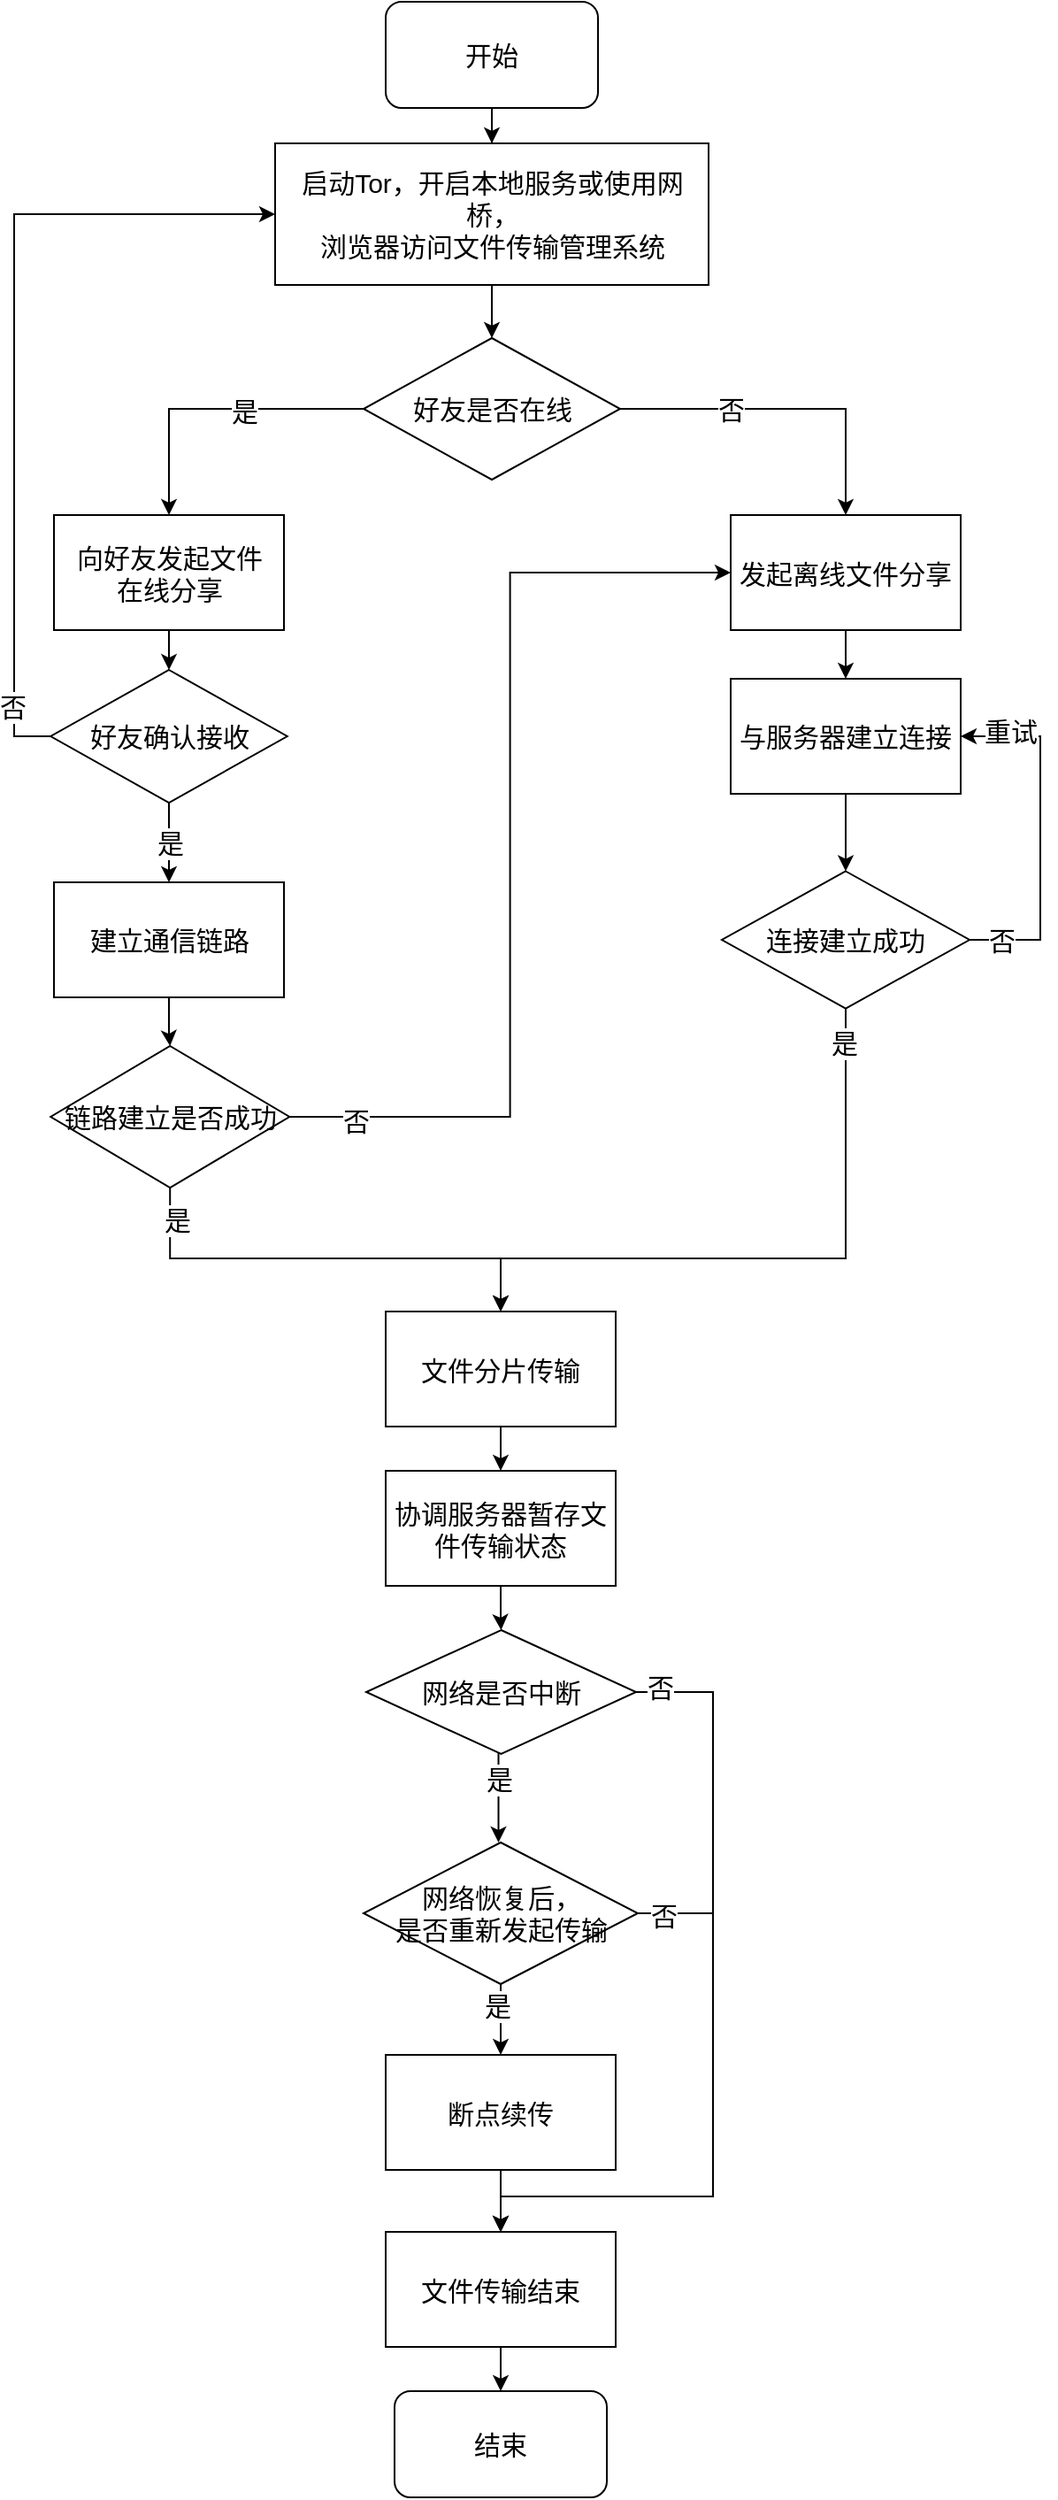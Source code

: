 <mxfile version="14.5.10" type="github">
  <diagram id="kkxicVWJ4khZdMPzZSkg" name="Page-1">
    <mxGraphModel dx="910" dy="591" grid="1" gridSize="10" guides="1" tooltips="1" connect="1" arrows="1" fold="1" page="1" pageScale="1" pageWidth="1654" pageHeight="2336" math="0" shadow="0">
      <root>
        <mxCell id="0" />
        <mxCell id="1" parent="0" />
        <mxCell id="E08MiePJ2XD23bQXPZum-11" value="" style="edgeStyle=orthogonalEdgeStyle;rounded=0;orthogonalLoop=1;jettySize=auto;html=1;fontSize=15;" edge="1" parent="1" source="E08MiePJ2XD23bQXPZum-1" target="E08MiePJ2XD23bQXPZum-10">
          <mxGeometry relative="1" as="geometry" />
        </mxCell>
        <mxCell id="E08MiePJ2XD23bQXPZum-1" value="开始" style="rounded=1;whiteSpace=wrap;html=1;fontSize=15;" vertex="1" parent="1">
          <mxGeometry x="370" y="130" width="120" height="60" as="geometry" />
        </mxCell>
        <mxCell id="E08MiePJ2XD23bQXPZum-73" value="" style="edgeStyle=orthogonalEdgeStyle;rounded=0;orthogonalLoop=1;jettySize=auto;html=1;fontSize=15;" edge="1" parent="1" source="E08MiePJ2XD23bQXPZum-10" target="E08MiePJ2XD23bQXPZum-12">
          <mxGeometry relative="1" as="geometry" />
        </mxCell>
        <mxCell id="E08MiePJ2XD23bQXPZum-10" value="启动Tor，开启本地服务或使用网桥，&lt;br style=&quot;font-size: 15px;&quot;&gt;浏览器访问文件传输管理系统" style="rounded=0;whiteSpace=wrap;html=1;fontSize=15;" vertex="1" parent="1">
          <mxGeometry x="307.5" y="210" width="245" height="80" as="geometry" />
        </mxCell>
        <mxCell id="E08MiePJ2XD23bQXPZum-15" value="" style="edgeStyle=orthogonalEdgeStyle;rounded=0;orthogonalLoop=1;jettySize=auto;html=1;fontSize=15;" edge="1" parent="1" source="E08MiePJ2XD23bQXPZum-12" target="E08MiePJ2XD23bQXPZum-14">
          <mxGeometry relative="1" as="geometry" />
        </mxCell>
        <mxCell id="E08MiePJ2XD23bQXPZum-16" value="是" style="edgeLabel;html=1;align=center;verticalAlign=middle;resizable=0;points=[];fontSize=15;" vertex="1" connectable="0" parent="E08MiePJ2XD23bQXPZum-15">
          <mxGeometry x="-0.2" y="1" relative="1" as="geometry">
            <mxPoint as="offset" />
          </mxGeometry>
        </mxCell>
        <mxCell id="E08MiePJ2XD23bQXPZum-19" value="" style="edgeStyle=orthogonalEdgeStyle;rounded=0;orthogonalLoop=1;jettySize=auto;html=1;fontSize=15;entryX=0.5;entryY=0;entryDx=0;entryDy=0;" edge="1" parent="1" source="E08MiePJ2XD23bQXPZum-12" target="E08MiePJ2XD23bQXPZum-18">
          <mxGeometry relative="1" as="geometry">
            <Array as="points">
              <mxPoint x="630" y="360" />
            </Array>
          </mxGeometry>
        </mxCell>
        <mxCell id="E08MiePJ2XD23bQXPZum-20" value="否" style="edgeLabel;html=1;align=center;verticalAlign=middle;resizable=0;points=[];fontSize=15;" vertex="1" connectable="0" parent="E08MiePJ2XD23bQXPZum-19">
          <mxGeometry x="-0.678" y="2" relative="1" as="geometry">
            <mxPoint x="32" y="2" as="offset" />
          </mxGeometry>
        </mxCell>
        <mxCell id="E08MiePJ2XD23bQXPZum-12" value="好友是否在线" style="rhombus;whiteSpace=wrap;html=1;rounded=0;fontSize=15;" vertex="1" parent="1">
          <mxGeometry x="357.5" y="320" width="145" height="80" as="geometry" />
        </mxCell>
        <mxCell id="E08MiePJ2XD23bQXPZum-22" value="" style="edgeStyle=orthogonalEdgeStyle;rounded=0;orthogonalLoop=1;jettySize=auto;html=1;fontSize=15;" edge="1" parent="1" source="E08MiePJ2XD23bQXPZum-14" target="E08MiePJ2XD23bQXPZum-21">
          <mxGeometry relative="1" as="geometry" />
        </mxCell>
        <mxCell id="E08MiePJ2XD23bQXPZum-14" value="向好友发起文件&lt;br style=&quot;font-size: 15px;&quot;&gt;在线分享" style="rounded=0;whiteSpace=wrap;html=1;fontSize=15;" vertex="1" parent="1">
          <mxGeometry x="182.5" y="420" width="130" height="65" as="geometry" />
        </mxCell>
        <mxCell id="E08MiePJ2XD23bQXPZum-32" value="" style="edgeStyle=orthogonalEdgeStyle;rounded=0;orthogonalLoop=1;jettySize=auto;html=1;fontSize=15;" edge="1" parent="1" source="E08MiePJ2XD23bQXPZum-18" target="E08MiePJ2XD23bQXPZum-31">
          <mxGeometry relative="1" as="geometry" />
        </mxCell>
        <mxCell id="E08MiePJ2XD23bQXPZum-18" value="发起离线文件分享" style="whiteSpace=wrap;html=1;rounded=0;fontSize=15;" vertex="1" parent="1">
          <mxGeometry x="565" y="420" width="130" height="65" as="geometry" />
        </mxCell>
        <mxCell id="E08MiePJ2XD23bQXPZum-24" value="是" style="edgeStyle=orthogonalEdgeStyle;rounded=0;orthogonalLoop=1;jettySize=auto;html=1;fontSize=15;" edge="1" parent="1" source="E08MiePJ2XD23bQXPZum-21" target="E08MiePJ2XD23bQXPZum-23">
          <mxGeometry relative="1" as="geometry" />
        </mxCell>
        <mxCell id="E08MiePJ2XD23bQXPZum-67" style="edgeStyle=orthogonalEdgeStyle;rounded=0;orthogonalLoop=1;jettySize=auto;html=1;fontSize=15;entryX=0;entryY=0.5;entryDx=0;entryDy=0;" edge="1" parent="1" source="E08MiePJ2XD23bQXPZum-21" target="E08MiePJ2XD23bQXPZum-10">
          <mxGeometry relative="1" as="geometry">
            <mxPoint x="180" y="300" as="targetPoint" />
            <Array as="points">
              <mxPoint x="160" y="545" />
              <mxPoint x="160" y="250" />
            </Array>
          </mxGeometry>
        </mxCell>
        <mxCell id="E08MiePJ2XD23bQXPZum-68" value="否" style="edgeLabel;html=1;align=center;verticalAlign=middle;resizable=0;points=[];fontSize=15;" vertex="1" connectable="0" parent="E08MiePJ2XD23bQXPZum-67">
          <mxGeometry x="-0.839" y="1" relative="1" as="geometry">
            <mxPoint as="offset" />
          </mxGeometry>
        </mxCell>
        <mxCell id="E08MiePJ2XD23bQXPZum-21" value="好友确认接收" style="rhombus;whiteSpace=wrap;html=1;rounded=0;fontSize=15;" vertex="1" parent="1">
          <mxGeometry x="180.63" y="507.5" width="133.75" height="75" as="geometry" />
        </mxCell>
        <mxCell id="E08MiePJ2XD23bQXPZum-26" value="" style="edgeStyle=orthogonalEdgeStyle;rounded=0;orthogonalLoop=1;jettySize=auto;html=1;fontSize=15;" edge="1" parent="1" source="E08MiePJ2XD23bQXPZum-23" target="E08MiePJ2XD23bQXPZum-25">
          <mxGeometry relative="1" as="geometry" />
        </mxCell>
        <mxCell id="E08MiePJ2XD23bQXPZum-23" value="建立通信链路" style="whiteSpace=wrap;html=1;rounded=0;fontSize=15;" vertex="1" parent="1">
          <mxGeometry x="182.51" y="627.5" width="130" height="65" as="geometry" />
        </mxCell>
        <mxCell id="E08MiePJ2XD23bQXPZum-27" style="edgeStyle=orthogonalEdgeStyle;rounded=0;orthogonalLoop=1;jettySize=auto;html=1;entryX=0;entryY=0.5;entryDx=0;entryDy=0;fontSize=15;" edge="1" parent="1" source="E08MiePJ2XD23bQXPZum-25" target="E08MiePJ2XD23bQXPZum-18">
          <mxGeometry relative="1" as="geometry" />
        </mxCell>
        <mxCell id="E08MiePJ2XD23bQXPZum-28" value="否" style="edgeLabel;html=1;align=center;verticalAlign=middle;resizable=0;points=[];fontSize=15;" vertex="1" connectable="0" parent="E08MiePJ2XD23bQXPZum-27">
          <mxGeometry x="-0.866" y="-2" relative="1" as="geometry">
            <mxPoint as="offset" />
          </mxGeometry>
        </mxCell>
        <mxCell id="E08MiePJ2XD23bQXPZum-45" value="" style="edgeStyle=orthogonalEdgeStyle;rounded=0;orthogonalLoop=1;jettySize=auto;html=1;fontSize=15;entryX=0.5;entryY=0;entryDx=0;entryDy=0;" edge="1" parent="1" source="E08MiePJ2XD23bQXPZum-25" target="E08MiePJ2XD23bQXPZum-29">
          <mxGeometry relative="1" as="geometry">
            <Array as="points">
              <mxPoint x="248" y="840" />
              <mxPoint x="435" y="840" />
            </Array>
          </mxGeometry>
        </mxCell>
        <mxCell id="E08MiePJ2XD23bQXPZum-49" value="是" style="edgeLabel;html=1;align=center;verticalAlign=middle;resizable=0;points=[];fontSize=15;" vertex="1" connectable="0" parent="E08MiePJ2XD23bQXPZum-45">
          <mxGeometry x="-0.865" y="4" relative="1" as="geometry">
            <mxPoint as="offset" />
          </mxGeometry>
        </mxCell>
        <mxCell id="E08MiePJ2XD23bQXPZum-25" value="链路建立是否成功" style="rhombus;whiteSpace=wrap;html=1;rounded=0;fontSize=15;" vertex="1" parent="1">
          <mxGeometry x="180.63" y="720" width="135" height="80" as="geometry" />
        </mxCell>
        <mxCell id="E08MiePJ2XD23bQXPZum-70" value="" style="edgeStyle=orthogonalEdgeStyle;rounded=0;orthogonalLoop=1;jettySize=auto;html=1;fontSize=15;" edge="1" parent="1" source="E08MiePJ2XD23bQXPZum-29" target="E08MiePJ2XD23bQXPZum-69">
          <mxGeometry relative="1" as="geometry" />
        </mxCell>
        <mxCell id="E08MiePJ2XD23bQXPZum-29" value="文件分片传输" style="whiteSpace=wrap;html=1;rounded=0;fontSize=15;" vertex="1" parent="1">
          <mxGeometry x="370" y="870" width="130" height="65" as="geometry" />
        </mxCell>
        <mxCell id="E08MiePJ2XD23bQXPZum-34" value="" style="edgeStyle=orthogonalEdgeStyle;rounded=0;orthogonalLoop=1;jettySize=auto;html=1;fontSize=15;" edge="1" parent="1" source="E08MiePJ2XD23bQXPZum-31" target="E08MiePJ2XD23bQXPZum-33">
          <mxGeometry relative="1" as="geometry" />
        </mxCell>
        <mxCell id="E08MiePJ2XD23bQXPZum-31" value="与服务器建立连接" style="whiteSpace=wrap;html=1;rounded=0;fontSize=15;" vertex="1" parent="1">
          <mxGeometry x="565" y="512.5" width="130" height="65" as="geometry" />
        </mxCell>
        <mxCell id="E08MiePJ2XD23bQXPZum-35" style="edgeStyle=orthogonalEdgeStyle;rounded=0;orthogonalLoop=1;jettySize=auto;html=1;entryX=1;entryY=0.5;entryDx=0;entryDy=0;fontSize=15;" edge="1" parent="1" source="E08MiePJ2XD23bQXPZum-33" target="E08MiePJ2XD23bQXPZum-31">
          <mxGeometry relative="1" as="geometry">
            <Array as="points">
              <mxPoint x="740" y="660" />
              <mxPoint x="740" y="545" />
            </Array>
          </mxGeometry>
        </mxCell>
        <mxCell id="E08MiePJ2XD23bQXPZum-36" value="否" style="edgeLabel;html=1;align=center;verticalAlign=middle;resizable=0;points=[];fontSize=15;" vertex="1" connectable="0" parent="E08MiePJ2XD23bQXPZum-35">
          <mxGeometry x="-0.826" relative="1" as="geometry">
            <mxPoint as="offset" />
          </mxGeometry>
        </mxCell>
        <mxCell id="E08MiePJ2XD23bQXPZum-37" value="重试" style="edgeLabel;html=1;align=center;verticalAlign=middle;resizable=0;points=[];fontSize=15;" vertex="1" connectable="0" parent="E08MiePJ2XD23bQXPZum-35">
          <mxGeometry x="0.723" y="-3" relative="1" as="geometry">
            <mxPoint as="offset" />
          </mxGeometry>
        </mxCell>
        <mxCell id="E08MiePJ2XD23bQXPZum-48" style="edgeStyle=orthogonalEdgeStyle;rounded=0;orthogonalLoop=1;jettySize=auto;html=1;entryX=0.5;entryY=0;entryDx=0;entryDy=0;fontSize=15;" edge="1" parent="1" source="E08MiePJ2XD23bQXPZum-33" target="E08MiePJ2XD23bQXPZum-29">
          <mxGeometry relative="1" as="geometry">
            <Array as="points">
              <mxPoint x="630" y="840" />
              <mxPoint x="435" y="840" />
            </Array>
          </mxGeometry>
        </mxCell>
        <mxCell id="E08MiePJ2XD23bQXPZum-50" value="是" style="edgeLabel;html=1;align=center;verticalAlign=middle;resizable=0;points=[];fontSize=15;" vertex="1" connectable="0" parent="E08MiePJ2XD23bQXPZum-48">
          <mxGeometry x="-0.899" y="-1" relative="1" as="geometry">
            <mxPoint as="offset" />
          </mxGeometry>
        </mxCell>
        <mxCell id="E08MiePJ2XD23bQXPZum-33" value="连接建立成功" style="rhombus;whiteSpace=wrap;html=1;rounded=0;fontSize=15;" vertex="1" parent="1">
          <mxGeometry x="560" y="621.25" width="140" height="77.5" as="geometry" />
        </mxCell>
        <mxCell id="E08MiePJ2XD23bQXPZum-44" value="" style="edgeStyle=orthogonalEdgeStyle;rounded=0;orthogonalLoop=1;jettySize=auto;html=1;fontSize=15;entryX=0.5;entryY=0;entryDx=0;entryDy=0;" edge="1" parent="1" source="E08MiePJ2XD23bQXPZum-41">
          <mxGeometry relative="1" as="geometry">
            <mxPoint x="433.75" y="1170" as="targetPoint" />
            <Array as="points">
              <mxPoint x="433.75" y="1150" />
              <mxPoint x="433.75" y="1150" />
            </Array>
          </mxGeometry>
        </mxCell>
        <mxCell id="E08MiePJ2XD23bQXPZum-51" value="是" style="edgeLabel;html=1;align=center;verticalAlign=middle;resizable=0;points=[];fontSize=15;" vertex="1" connectable="0" parent="E08MiePJ2XD23bQXPZum-44">
          <mxGeometry x="-0.436" relative="1" as="geometry">
            <mxPoint as="offset" />
          </mxGeometry>
        </mxCell>
        <mxCell id="E08MiePJ2XD23bQXPZum-59" style="edgeStyle=orthogonalEdgeStyle;rounded=0;orthogonalLoop=1;jettySize=auto;html=1;entryX=0.5;entryY=0;entryDx=0;entryDy=0;fontSize=15;" edge="1" parent="1" source="E08MiePJ2XD23bQXPZum-41" target="E08MiePJ2XD23bQXPZum-56">
          <mxGeometry relative="1" as="geometry">
            <Array as="points">
              <mxPoint x="555" y="1085" />
              <mxPoint x="555" y="1370" />
              <mxPoint x="435" y="1370" />
            </Array>
          </mxGeometry>
        </mxCell>
        <mxCell id="E08MiePJ2XD23bQXPZum-60" value="否" style="edgeLabel;html=1;align=center;verticalAlign=middle;resizable=0;points=[];fontSize=15;" vertex="1" connectable="0" parent="E08MiePJ2XD23bQXPZum-59">
          <mxGeometry x="-0.944" y="3" relative="1" as="geometry">
            <mxPoint as="offset" />
          </mxGeometry>
        </mxCell>
        <mxCell id="E08MiePJ2XD23bQXPZum-41" value="网络是否中断" style="rhombus;whiteSpace=wrap;html=1;rounded=0;fontSize=15;" vertex="1" parent="1">
          <mxGeometry x="359" y="1050" width="152.5" height="70" as="geometry" />
        </mxCell>
        <mxCell id="E08MiePJ2XD23bQXPZum-55" value="" style="edgeStyle=orthogonalEdgeStyle;rounded=0;orthogonalLoop=1;jettySize=auto;html=1;fontSize=15;" edge="1" parent="1" source="E08MiePJ2XD23bQXPZum-52" target="E08MiePJ2XD23bQXPZum-54">
          <mxGeometry relative="1" as="geometry" />
        </mxCell>
        <mxCell id="E08MiePJ2XD23bQXPZum-58" value="是" style="edgeLabel;html=1;align=center;verticalAlign=middle;resizable=0;points=[];fontSize=15;" vertex="1" connectable="0" parent="E08MiePJ2XD23bQXPZum-55">
          <mxGeometry x="-0.4" y="-2" relative="1" as="geometry">
            <mxPoint as="offset" />
          </mxGeometry>
        </mxCell>
        <mxCell id="E08MiePJ2XD23bQXPZum-62" style="edgeStyle=orthogonalEdgeStyle;rounded=0;orthogonalLoop=1;jettySize=auto;html=1;entryX=0.5;entryY=0;entryDx=0;entryDy=0;fontSize=15;" edge="1" parent="1" source="E08MiePJ2XD23bQXPZum-52" target="E08MiePJ2XD23bQXPZum-56">
          <mxGeometry relative="1" as="geometry">
            <Array as="points">
              <mxPoint x="555" y="1210" />
              <mxPoint x="555" y="1370" />
              <mxPoint x="435" y="1370" />
            </Array>
          </mxGeometry>
        </mxCell>
        <mxCell id="E08MiePJ2XD23bQXPZum-63" value="否" style="edgeLabel;html=1;align=center;verticalAlign=middle;resizable=0;points=[];fontSize=15;" vertex="1" connectable="0" parent="E08MiePJ2XD23bQXPZum-62">
          <mxGeometry x="-0.92" y="-1" relative="1" as="geometry">
            <mxPoint x="1" as="offset" />
          </mxGeometry>
        </mxCell>
        <mxCell id="E08MiePJ2XD23bQXPZum-52" value="网络恢复后，&lt;br style=&quot;font-size: 15px;&quot;&gt;是否重新发起传输" style="rhombus;whiteSpace=wrap;html=1;rounded=0;fontSize=15;" vertex="1" parent="1">
          <mxGeometry x="357.5" y="1170" width="155" height="80" as="geometry" />
        </mxCell>
        <mxCell id="E08MiePJ2XD23bQXPZum-57" value="" style="edgeStyle=orthogonalEdgeStyle;rounded=0;orthogonalLoop=1;jettySize=auto;html=1;fontSize=15;" edge="1" parent="1" source="E08MiePJ2XD23bQXPZum-54" target="E08MiePJ2XD23bQXPZum-56">
          <mxGeometry relative="1" as="geometry" />
        </mxCell>
        <mxCell id="E08MiePJ2XD23bQXPZum-54" value="断点续传" style="whiteSpace=wrap;html=1;rounded=0;fontSize=15;" vertex="1" parent="1">
          <mxGeometry x="370" y="1290" width="130" height="65" as="geometry" />
        </mxCell>
        <mxCell id="E08MiePJ2XD23bQXPZum-65" value="" style="edgeStyle=orthogonalEdgeStyle;rounded=0;orthogonalLoop=1;jettySize=auto;html=1;fontSize=15;" edge="1" parent="1" source="E08MiePJ2XD23bQXPZum-56" target="E08MiePJ2XD23bQXPZum-64">
          <mxGeometry relative="1" as="geometry" />
        </mxCell>
        <mxCell id="E08MiePJ2XD23bQXPZum-56" value="文件传输结束" style="whiteSpace=wrap;html=1;rounded=0;fontSize=15;" vertex="1" parent="1">
          <mxGeometry x="370" y="1390" width="130" height="65" as="geometry" />
        </mxCell>
        <mxCell id="E08MiePJ2XD23bQXPZum-64" value="结束" style="rounded=1;whiteSpace=wrap;html=1;fontSize=15;" vertex="1" parent="1">
          <mxGeometry x="375" y="1480" width="120" height="60" as="geometry" />
        </mxCell>
        <mxCell id="E08MiePJ2XD23bQXPZum-71" value="" style="edgeStyle=orthogonalEdgeStyle;rounded=0;orthogonalLoop=1;jettySize=auto;html=1;fontSize=15;" edge="1" parent="1" source="E08MiePJ2XD23bQXPZum-69" target="E08MiePJ2XD23bQXPZum-41">
          <mxGeometry relative="1" as="geometry" />
        </mxCell>
        <mxCell id="E08MiePJ2XD23bQXPZum-69" value="协调服务器暂存文件传输状态" style="whiteSpace=wrap;html=1;rounded=0;fontSize=15;" vertex="1" parent="1">
          <mxGeometry x="370" y="960" width="130" height="65" as="geometry" />
        </mxCell>
      </root>
    </mxGraphModel>
  </diagram>
</mxfile>
